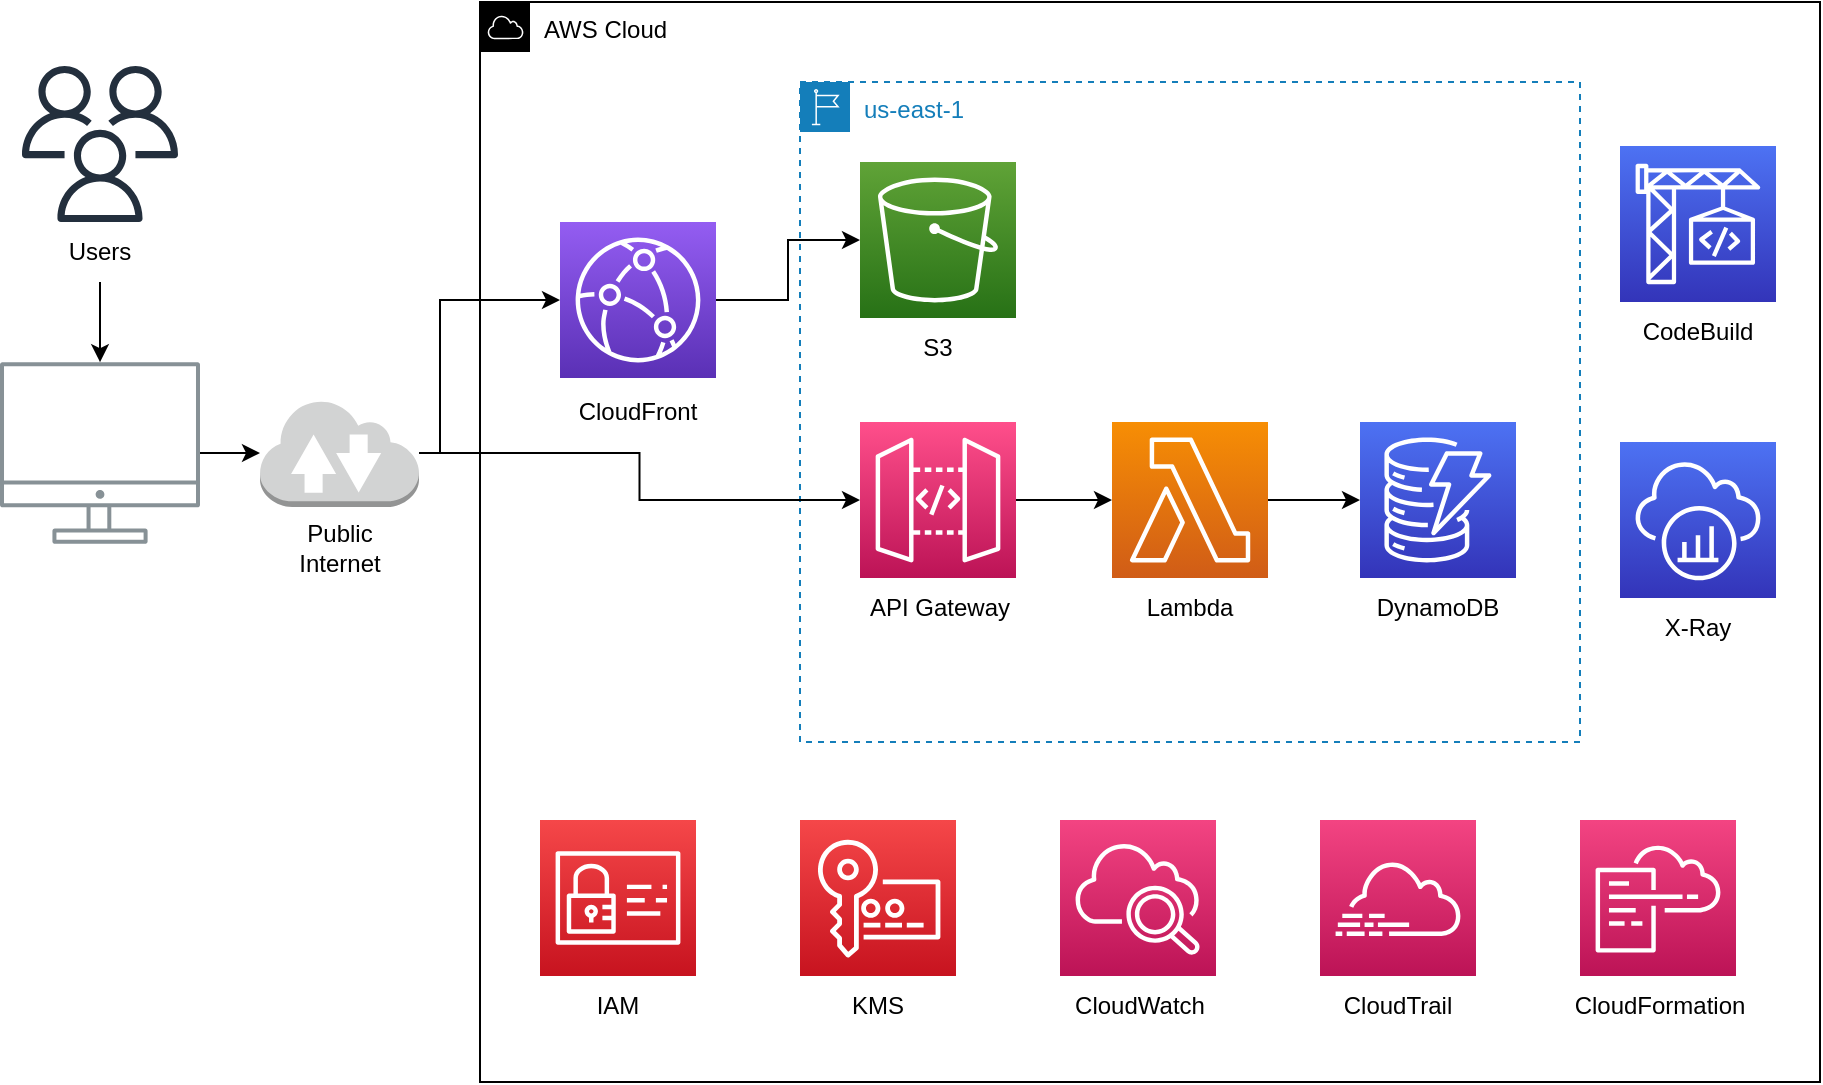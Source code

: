 <mxfile version="21.6.2" type="device">
  <diagram name="Page-1" id="qG-UgUb65IjQXbqusbek">
    <mxGraphModel dx="662" dy="397" grid="1" gridSize="10" guides="1" tooltips="1" connect="1" arrows="1" fold="1" page="1" pageScale="1" pageWidth="850" pageHeight="1100" background="#ffffff" math="0" shadow="0">
      <root>
        <mxCell id="0" />
        <mxCell id="1" parent="0" />
        <mxCell id="VZD79AlnB5AnJJElgiWm-25" value="" style="edgeStyle=orthogonalEdgeStyle;rounded=0;orthogonalLoop=1;jettySize=auto;html=1;" edge="1" parent="1" source="VZD79AlnB5AnJJElgiWm-4" target="VZD79AlnB5AnJJElgiWm-22">
          <mxGeometry relative="1" as="geometry" />
        </mxCell>
        <mxCell id="VZD79AlnB5AnJJElgiWm-4" value="" style="sketch=0;outlineConnect=0;gradientColor=none;fontColor=#545B64;strokeColor=none;fillColor=#879196;dashed=0;verticalLabelPosition=bottom;verticalAlign=top;align=center;html=1;fontSize=12;fontStyle=0;aspect=fixed;shape=mxgraph.aws4.illustration_desktop;pointerEvents=1" vertex="1" parent="1">
          <mxGeometry x="50" y="240" width="100" height="91" as="geometry" />
        </mxCell>
        <mxCell id="VZD79AlnB5AnJJElgiWm-5" value="AWS Cloud" style="sketch=0;outlineConnect=0;html=1;whiteSpace=wrap;fontSize=12;fontStyle=0;shape=mxgraph.aws4.group;grIcon=mxgraph.aws4.group_aws_cloud;verticalAlign=top;align=left;spacingLeft=30;dashed=0;" vertex="1" parent="1">
          <mxGeometry x="290" y="60" width="670" height="540" as="geometry" />
        </mxCell>
        <mxCell id="VZD79AlnB5AnJJElgiWm-28" style="edgeStyle=orthogonalEdgeStyle;rounded=0;orthogonalLoop=1;jettySize=auto;html=1;exitX=1;exitY=0.5;exitDx=0;exitDy=0;exitPerimeter=0;entryX=0;entryY=0.5;entryDx=0;entryDy=0;entryPerimeter=0;" edge="1" parent="1" source="VZD79AlnB5AnJJElgiWm-6" target="VZD79AlnB5AnJJElgiWm-7">
          <mxGeometry relative="1" as="geometry" />
        </mxCell>
        <mxCell id="VZD79AlnB5AnJJElgiWm-6" value="" style="sketch=0;points=[[0,0,0],[0.25,0,0],[0.5,0,0],[0.75,0,0],[1,0,0],[0,1,0],[0.25,1,0],[0.5,1,0],[0.75,1,0],[1,1,0],[0,0.25,0],[0,0.5,0],[0,0.75,0],[1,0.25,0],[1,0.5,0],[1,0.75,0]];outlineConnect=0;fontColor=#232F3E;gradientColor=#945DF2;gradientDirection=north;fillColor=#5A30B5;strokeColor=#ffffff;dashed=0;verticalLabelPosition=bottom;verticalAlign=top;align=center;html=1;fontSize=12;fontStyle=0;aspect=fixed;shape=mxgraph.aws4.resourceIcon;resIcon=mxgraph.aws4.cloudfront;" vertex="1" parent="1">
          <mxGeometry x="330" y="170" width="78" height="78" as="geometry" />
        </mxCell>
        <mxCell id="VZD79AlnB5AnJJElgiWm-12" value="" style="sketch=0;points=[[0,0,0],[0.25,0,0],[0.5,0,0],[0.75,0,0],[1,0,0],[0,1,0],[0.25,1,0],[0.5,1,0],[0.75,1,0],[1,1,0],[0,0.25,0],[0,0.5,0],[0,0.75,0],[1,0.25,0],[1,0.5,0],[1,0.75,0]];points=[[0,0,0],[0.25,0,0],[0.5,0,0],[0.75,0,0],[1,0,0],[0,1,0],[0.25,1,0],[0.5,1,0],[0.75,1,0],[1,1,0],[0,0.25,0],[0,0.5,0],[0,0.75,0],[1,0.25,0],[1,0.5,0],[1,0.75,0]];outlineConnect=0;fontColor=#232F3E;gradientColor=#F34482;gradientDirection=north;fillColor=#BC1356;strokeColor=#ffffff;dashed=0;verticalLabelPosition=bottom;verticalAlign=top;align=center;html=1;fontSize=12;fontStyle=0;aspect=fixed;shape=mxgraph.aws4.resourceIcon;resIcon=mxgraph.aws4.cloudwatch_2;" vertex="1" parent="1">
          <mxGeometry x="580" y="469" width="78" height="78" as="geometry" />
        </mxCell>
        <mxCell id="VZD79AlnB5AnJJElgiWm-13" value="" style="sketch=0;points=[[0,0,0],[0.25,0,0],[0.5,0,0],[0.75,0,0],[1,0,0],[0,1,0],[0.25,1,0],[0.5,1,0],[0.75,1,0],[1,1,0],[0,0.25,0],[0,0.5,0],[0,0.75,0],[1,0.25,0],[1,0.5,0],[1,0.75,0]];points=[[0,0,0],[0.25,0,0],[0.5,0,0],[0.75,0,0],[1,0,0],[0,1,0],[0.25,1,0],[0.5,1,0],[0.75,1,0],[1,1,0],[0,0.25,0],[0,0.5,0],[0,0.75,0],[1,0.25,0],[1,0.5,0],[1,0.75,0]];outlineConnect=0;fontColor=#232F3E;gradientColor=#F34482;gradientDirection=north;fillColor=#BC1356;strokeColor=#ffffff;dashed=0;verticalLabelPosition=bottom;verticalAlign=top;align=center;html=1;fontSize=12;fontStyle=0;aspect=fixed;shape=mxgraph.aws4.resourceIcon;resIcon=mxgraph.aws4.cloudtrail;" vertex="1" parent="1">
          <mxGeometry x="710" y="469" width="78" height="78" as="geometry" />
        </mxCell>
        <mxCell id="VZD79AlnB5AnJJElgiWm-14" value="" style="sketch=0;points=[[0,0,0],[0.25,0,0],[0.5,0,0],[0.75,0,0],[1,0,0],[0,1,0],[0.25,1,0],[0.5,1,0],[0.75,1,0],[1,1,0],[0,0.25,0],[0,0.5,0],[0,0.75,0],[1,0.25,0],[1,0.5,0],[1,0.75,0]];points=[[0,0,0],[0.25,0,0],[0.5,0,0],[0.75,0,0],[1,0,0],[0,1,0],[0.25,1,0],[0.5,1,0],[0.75,1,0],[1,1,0],[0,0.25,0],[0,0.5,0],[0,0.75,0],[1,0.25,0],[1,0.5,0],[1,0.75,0]];outlineConnect=0;fontColor=#232F3E;gradientColor=#F34482;gradientDirection=north;fillColor=#BC1356;strokeColor=#ffffff;dashed=0;verticalLabelPosition=bottom;verticalAlign=top;align=center;html=1;fontSize=12;fontStyle=0;aspect=fixed;shape=mxgraph.aws4.resourceIcon;resIcon=mxgraph.aws4.cloudformation;" vertex="1" parent="1">
          <mxGeometry x="840" y="469" width="78" height="78" as="geometry" />
        </mxCell>
        <mxCell id="VZD79AlnB5AnJJElgiWm-15" value="" style="sketch=0;points=[[0,0,0],[0.25,0,0],[0.5,0,0],[0.75,0,0],[1,0,0],[0,1,0],[0.25,1,0],[0.5,1,0],[0.75,1,0],[1,1,0],[0,0.25,0],[0,0.5,0],[0,0.75,0],[1,0.25,0],[1,0.5,0],[1,0.75,0]];outlineConnect=0;fontColor=#232F3E;gradientColor=#4D72F3;gradientDirection=north;fillColor=#3334B9;strokeColor=#ffffff;dashed=0;verticalLabelPosition=bottom;verticalAlign=top;align=center;html=1;fontSize=12;fontStyle=0;aspect=fixed;shape=mxgraph.aws4.resourceIcon;resIcon=mxgraph.aws4.codebuild;" vertex="1" parent="1">
          <mxGeometry x="860" y="132" width="78" height="78" as="geometry" />
        </mxCell>
        <mxCell id="VZD79AlnB5AnJJElgiWm-16" value="" style="sketch=0;points=[[0,0,0],[0.25,0,0],[0.5,0,0],[0.75,0,0],[1,0,0],[0,1,0],[0.25,1,0],[0.5,1,0],[0.75,1,0],[1,1,0],[0,0.25,0],[0,0.5,0],[0,0.75,0],[1,0.25,0],[1,0.5,0],[1,0.75,0]];outlineConnect=0;fontColor=#232F3E;gradientColor=#4D72F3;gradientDirection=north;fillColor=#3334B9;strokeColor=#ffffff;dashed=0;verticalLabelPosition=bottom;verticalAlign=top;align=center;html=1;fontSize=12;fontStyle=0;aspect=fixed;shape=mxgraph.aws4.resourceIcon;resIcon=mxgraph.aws4.xray;" vertex="1" parent="1">
          <mxGeometry x="860" y="280" width="78" height="78" as="geometry" />
        </mxCell>
        <mxCell id="VZD79AlnB5AnJJElgiWm-17" value="us-east-1" style="points=[[0,0],[0.25,0],[0.5,0],[0.75,0],[1,0],[1,0.25],[1,0.5],[1,0.75],[1,1],[0.75,1],[0.5,1],[0.25,1],[0,1],[0,0.75],[0,0.5],[0,0.25]];outlineConnect=0;gradientColor=none;html=1;whiteSpace=wrap;fontSize=12;fontStyle=0;container=1;pointerEvents=0;collapsible=0;recursiveResize=0;shape=mxgraph.aws4.group;grIcon=mxgraph.aws4.group_region;strokeColor=#147EBA;fillColor=none;verticalAlign=top;align=left;spacingLeft=30;fontColor=#147EBA;dashed=1;" vertex="1" parent="1">
          <mxGeometry x="450" y="100" width="390" height="330" as="geometry" />
        </mxCell>
        <mxCell id="VZD79AlnB5AnJJElgiWm-10" value="" style="sketch=0;points=[[0,0,0],[0.25,0,0],[0.5,0,0],[0.75,0,0],[1,0,0],[0,1,0],[0.25,1,0],[0.5,1,0],[0.75,1,0],[1,1,0],[0,0.25,0],[0,0.5,0],[0,0.75,0],[1,0.25,0],[1,0.5,0],[1,0.75,0]];outlineConnect=0;fontColor=#232F3E;gradientColor=#4D72F3;gradientDirection=north;fillColor=#3334B9;strokeColor=#ffffff;dashed=0;verticalLabelPosition=bottom;verticalAlign=top;align=center;html=1;fontSize=12;fontStyle=0;aspect=fixed;shape=mxgraph.aws4.resourceIcon;resIcon=mxgraph.aws4.dynamodb;" vertex="1" parent="VZD79AlnB5AnJJElgiWm-17">
          <mxGeometry x="280" y="170" width="78" height="78" as="geometry" />
        </mxCell>
        <mxCell id="VZD79AlnB5AnJJElgiWm-31" value="" style="edgeStyle=orthogonalEdgeStyle;rounded=0;orthogonalLoop=1;jettySize=auto;html=1;" edge="1" parent="VZD79AlnB5AnJJElgiWm-17" source="VZD79AlnB5AnJJElgiWm-9" target="VZD79AlnB5AnJJElgiWm-10">
          <mxGeometry relative="1" as="geometry" />
        </mxCell>
        <mxCell id="VZD79AlnB5AnJJElgiWm-9" value="" style="sketch=0;points=[[0,0,0],[0.25,0,0],[0.5,0,0],[0.75,0,0],[1,0,0],[0,1,0],[0.25,1,0],[0.5,1,0],[0.75,1,0],[1,1,0],[0,0.25,0],[0,0.5,0],[0,0.75,0],[1,0.25,0],[1,0.5,0],[1,0.75,0]];outlineConnect=0;fontColor=#232F3E;gradientColor=#F78E04;gradientDirection=north;fillColor=#D05C17;strokeColor=#ffffff;dashed=0;verticalLabelPosition=bottom;verticalAlign=top;align=center;html=1;fontSize=12;fontStyle=0;aspect=fixed;shape=mxgraph.aws4.resourceIcon;resIcon=mxgraph.aws4.lambda;" vertex="1" parent="VZD79AlnB5AnJJElgiWm-17">
          <mxGeometry x="156" y="170" width="78" height="78" as="geometry" />
        </mxCell>
        <mxCell id="VZD79AlnB5AnJJElgiWm-30" value="" style="edgeStyle=orthogonalEdgeStyle;rounded=0;orthogonalLoop=1;jettySize=auto;html=1;" edge="1" parent="VZD79AlnB5AnJJElgiWm-17" source="VZD79AlnB5AnJJElgiWm-8" target="VZD79AlnB5AnJJElgiWm-9">
          <mxGeometry relative="1" as="geometry" />
        </mxCell>
        <mxCell id="VZD79AlnB5AnJJElgiWm-8" value="" style="sketch=0;points=[[0,0,0],[0.25,0,0],[0.5,0,0],[0.75,0,0],[1,0,0],[0,1,0],[0.25,1,0],[0.5,1,0],[0.75,1,0],[1,1,0],[0,0.25,0],[0,0.5,0],[0,0.75,0],[1,0.25,0],[1,0.5,0],[1,0.75,0]];outlineConnect=0;fontColor=#232F3E;gradientColor=#FF4F8B;gradientDirection=north;fillColor=#BC1356;strokeColor=#ffffff;dashed=0;verticalLabelPosition=bottom;verticalAlign=top;align=center;html=1;fontSize=12;fontStyle=0;aspect=fixed;shape=mxgraph.aws4.resourceIcon;resIcon=mxgraph.aws4.api_gateway;" vertex="1" parent="VZD79AlnB5AnJJElgiWm-17">
          <mxGeometry x="30" y="170" width="78" height="78" as="geometry" />
        </mxCell>
        <mxCell id="VZD79AlnB5AnJJElgiWm-7" value="" style="sketch=0;points=[[0,0,0],[0.25,0,0],[0.5,0,0],[0.75,0,0],[1,0,0],[0,1,0],[0.25,1,0],[0.5,1,0],[0.75,1,0],[1,1,0],[0,0.25,0],[0,0.5,0],[0,0.75,0],[1,0.25,0],[1,0.5,0],[1,0.75,0]];outlineConnect=0;fontColor=#232F3E;gradientColor=#60A337;gradientDirection=north;fillColor=#277116;strokeColor=#ffffff;dashed=0;verticalLabelPosition=bottom;verticalAlign=top;align=center;html=1;fontSize=12;fontStyle=0;aspect=fixed;shape=mxgraph.aws4.resourceIcon;resIcon=mxgraph.aws4.s3;" vertex="1" parent="VZD79AlnB5AnJJElgiWm-17">
          <mxGeometry x="30" y="40" width="78" height="78" as="geometry" />
        </mxCell>
        <mxCell id="VZD79AlnB5AnJJElgiWm-33" value="S3" style="text;strokeColor=none;align=center;fillColor=none;html=1;verticalAlign=middle;whiteSpace=wrap;rounded=0;" vertex="1" parent="VZD79AlnB5AnJJElgiWm-17">
          <mxGeometry x="39" y="118" width="60" height="30" as="geometry" />
        </mxCell>
        <mxCell id="VZD79AlnB5AnJJElgiWm-34" value="API Gateway" style="text;strokeColor=none;align=center;fillColor=none;html=1;verticalAlign=middle;whiteSpace=wrap;rounded=0;" vertex="1" parent="VZD79AlnB5AnJJElgiWm-17">
          <mxGeometry x="30" y="248" width="80" height="30" as="geometry" />
        </mxCell>
        <mxCell id="VZD79AlnB5AnJJElgiWm-36" value="DynamoDB" style="text;strokeColor=none;align=center;fillColor=none;html=1;verticalAlign=middle;whiteSpace=wrap;rounded=0;" vertex="1" parent="VZD79AlnB5AnJJElgiWm-17">
          <mxGeometry x="289" y="248" width="60" height="30" as="geometry" />
        </mxCell>
        <mxCell id="VZD79AlnB5AnJJElgiWm-18" value="" style="sketch=0;points=[[0,0,0],[0.25,0,0],[0.5,0,0],[0.75,0,0],[1,0,0],[0,1,0],[0.25,1,0],[0.5,1,0],[0.75,1,0],[1,1,0],[0,0.25,0],[0,0.5,0],[0,0.75,0],[1,0.25,0],[1,0.5,0],[1,0.75,0]];outlineConnect=0;fontColor=#232F3E;gradientColor=#F54749;gradientDirection=north;fillColor=#C7131F;strokeColor=#ffffff;dashed=0;verticalLabelPosition=bottom;verticalAlign=top;align=center;html=1;fontSize=12;fontStyle=0;aspect=fixed;shape=mxgraph.aws4.resourceIcon;resIcon=mxgraph.aws4.key_management_service;" vertex="1" parent="1">
          <mxGeometry x="450" y="469" width="78" height="78" as="geometry" />
        </mxCell>
        <mxCell id="VZD79AlnB5AnJJElgiWm-19" value="" style="sketch=0;points=[[0,0,0],[0.25,0,0],[0.5,0,0],[0.75,0,0],[1,0,0],[0,1,0],[0.25,1,0],[0.5,1,0],[0.75,1,0],[1,1,0],[0,0.25,0],[0,0.5,0],[0,0.75,0],[1,0.25,0],[1,0.5,0],[1,0.75,0]];outlineConnect=0;fontColor=#232F3E;gradientColor=#F54749;gradientDirection=north;fillColor=#C7131F;strokeColor=#ffffff;dashed=0;verticalLabelPosition=bottom;verticalAlign=top;align=center;html=1;fontSize=12;fontStyle=0;aspect=fixed;shape=mxgraph.aws4.resourceIcon;resIcon=mxgraph.aws4.identity_and_access_management;" vertex="1" parent="1">
          <mxGeometry x="320" y="469" width="78" height="78" as="geometry" />
        </mxCell>
        <mxCell id="VZD79AlnB5AnJJElgiWm-20" value="" style="sketch=0;outlineConnect=0;fontColor=#232F3E;gradientColor=none;fillColor=#232F3D;strokeColor=none;dashed=0;verticalLabelPosition=bottom;verticalAlign=top;align=center;html=1;fontSize=12;fontStyle=0;aspect=fixed;pointerEvents=1;shape=mxgraph.aws4.users;" vertex="1" parent="1">
          <mxGeometry x="61" y="92" width="78" height="78" as="geometry" />
        </mxCell>
        <mxCell id="VZD79AlnB5AnJJElgiWm-27" value="" style="edgeStyle=orthogonalEdgeStyle;rounded=0;orthogonalLoop=1;jettySize=auto;html=1;entryX=0;entryY=0.5;entryDx=0;entryDy=0;entryPerimeter=0;" edge="1" parent="1" source="VZD79AlnB5AnJJElgiWm-22" target="VZD79AlnB5AnJJElgiWm-6">
          <mxGeometry relative="1" as="geometry">
            <Array as="points">
              <mxPoint x="270" y="286" />
              <mxPoint x="270" y="209" />
            </Array>
          </mxGeometry>
        </mxCell>
        <mxCell id="VZD79AlnB5AnJJElgiWm-29" style="edgeStyle=orthogonalEdgeStyle;rounded=0;orthogonalLoop=1;jettySize=auto;html=1;entryX=0;entryY=0.5;entryDx=0;entryDy=0;entryPerimeter=0;" edge="1" parent="1" source="VZD79AlnB5AnJJElgiWm-22" target="VZD79AlnB5AnJJElgiWm-8">
          <mxGeometry relative="1" as="geometry" />
        </mxCell>
        <mxCell id="VZD79AlnB5AnJJElgiWm-22" value="" style="outlineConnect=0;dashed=0;verticalLabelPosition=bottom;verticalAlign=top;align=center;html=1;shape=mxgraph.aws3.internet_2;fillColor=#D2D3D3;gradientColor=none;" vertex="1" parent="1">
          <mxGeometry x="180" y="258.5" width="79.5" height="54" as="geometry" />
        </mxCell>
        <mxCell id="VZD79AlnB5AnJJElgiWm-24" style="edgeStyle=orthogonalEdgeStyle;rounded=0;orthogonalLoop=1;jettySize=auto;html=1;exitX=0.5;exitY=1;exitDx=0;exitDy=0;" edge="1" parent="1" source="VZD79AlnB5AnJJElgiWm-23" target="VZD79AlnB5AnJJElgiWm-4">
          <mxGeometry relative="1" as="geometry" />
        </mxCell>
        <mxCell id="VZD79AlnB5AnJJElgiWm-23" value="Users" style="text;strokeColor=none;align=center;fillColor=none;html=1;verticalAlign=middle;whiteSpace=wrap;rounded=0;" vertex="1" parent="1">
          <mxGeometry x="70" y="170" width="60" height="30" as="geometry" />
        </mxCell>
        <mxCell id="VZD79AlnB5AnJJElgiWm-26" value="Public Internet" style="text;strokeColor=none;align=center;fillColor=none;html=1;verticalAlign=middle;whiteSpace=wrap;rounded=0;" vertex="1" parent="1">
          <mxGeometry x="189.75" y="318" width="60" height="30" as="geometry" />
        </mxCell>
        <mxCell id="VZD79AlnB5AnJJElgiWm-32" value="CloudFront" style="text;strokeColor=none;align=center;fillColor=none;html=1;verticalAlign=middle;whiteSpace=wrap;rounded=0;" vertex="1" parent="1">
          <mxGeometry x="339" y="250" width="60" height="30" as="geometry" />
        </mxCell>
        <mxCell id="VZD79AlnB5AnJJElgiWm-35" value="Lambda" style="text;strokeColor=none;align=center;fillColor=none;html=1;verticalAlign=middle;whiteSpace=wrap;rounded=0;" vertex="1" parent="1">
          <mxGeometry x="615" y="348" width="60" height="30" as="geometry" />
        </mxCell>
        <mxCell id="VZD79AlnB5AnJJElgiWm-37" value="CodeBuild" style="text;strokeColor=none;align=center;fillColor=none;html=1;verticalAlign=middle;whiteSpace=wrap;rounded=0;" vertex="1" parent="1">
          <mxGeometry x="869" y="210" width="60" height="30" as="geometry" />
        </mxCell>
        <mxCell id="VZD79AlnB5AnJJElgiWm-38" value="X-Ray" style="text;strokeColor=none;align=center;fillColor=none;html=1;verticalAlign=middle;whiteSpace=wrap;rounded=0;" vertex="1" parent="1">
          <mxGeometry x="869" y="358" width="60" height="30" as="geometry" />
        </mxCell>
        <mxCell id="VZD79AlnB5AnJJElgiWm-39" value="IAM" style="text;strokeColor=none;align=center;fillColor=none;html=1;verticalAlign=middle;whiteSpace=wrap;rounded=0;" vertex="1" parent="1">
          <mxGeometry x="329" y="547" width="60" height="30" as="geometry" />
        </mxCell>
        <mxCell id="VZD79AlnB5AnJJElgiWm-40" value="KMS" style="text;strokeColor=none;align=center;fillColor=none;html=1;verticalAlign=middle;whiteSpace=wrap;rounded=0;" vertex="1" parent="1">
          <mxGeometry x="459" y="547" width="60" height="30" as="geometry" />
        </mxCell>
        <mxCell id="VZD79AlnB5AnJJElgiWm-41" value="CloudWatch" style="text;strokeColor=none;align=center;fillColor=none;html=1;verticalAlign=middle;whiteSpace=wrap;rounded=0;" vertex="1" parent="1">
          <mxGeometry x="580" y="547" width="80" height="30" as="geometry" />
        </mxCell>
        <mxCell id="VZD79AlnB5AnJJElgiWm-42" value="CloudTrail" style="text;strokeColor=none;align=center;fillColor=none;html=1;verticalAlign=middle;whiteSpace=wrap;rounded=0;" vertex="1" parent="1">
          <mxGeometry x="719" y="547" width="60" height="30" as="geometry" />
        </mxCell>
        <mxCell id="VZD79AlnB5AnJJElgiWm-43" value="CloudFormation" style="text;strokeColor=none;align=center;fillColor=none;html=1;verticalAlign=middle;whiteSpace=wrap;rounded=0;" vertex="1" parent="1">
          <mxGeometry x="840" y="547" width="80" height="30" as="geometry" />
        </mxCell>
      </root>
    </mxGraphModel>
  </diagram>
</mxfile>
